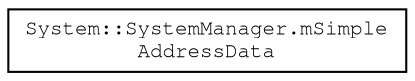 digraph "Graphical Class Hierarchy"
{
 // LATEX_PDF_SIZE
  edge [fontname="FreeMono",fontsize="10",labelfontname="FreeMono",labelfontsize="10"];
  node [fontname="FreeMono",fontsize="10",shape=record];
  rankdir="LR";
  Node0 [label="System::SystemManager.mSimple\lAddressData",height=0.2,width=0.4,color="black", fillcolor="white", style="filled",URL="$struct_system_1_1_system_manager_8m_simple_address_data.html",tooltip=" "];
}
